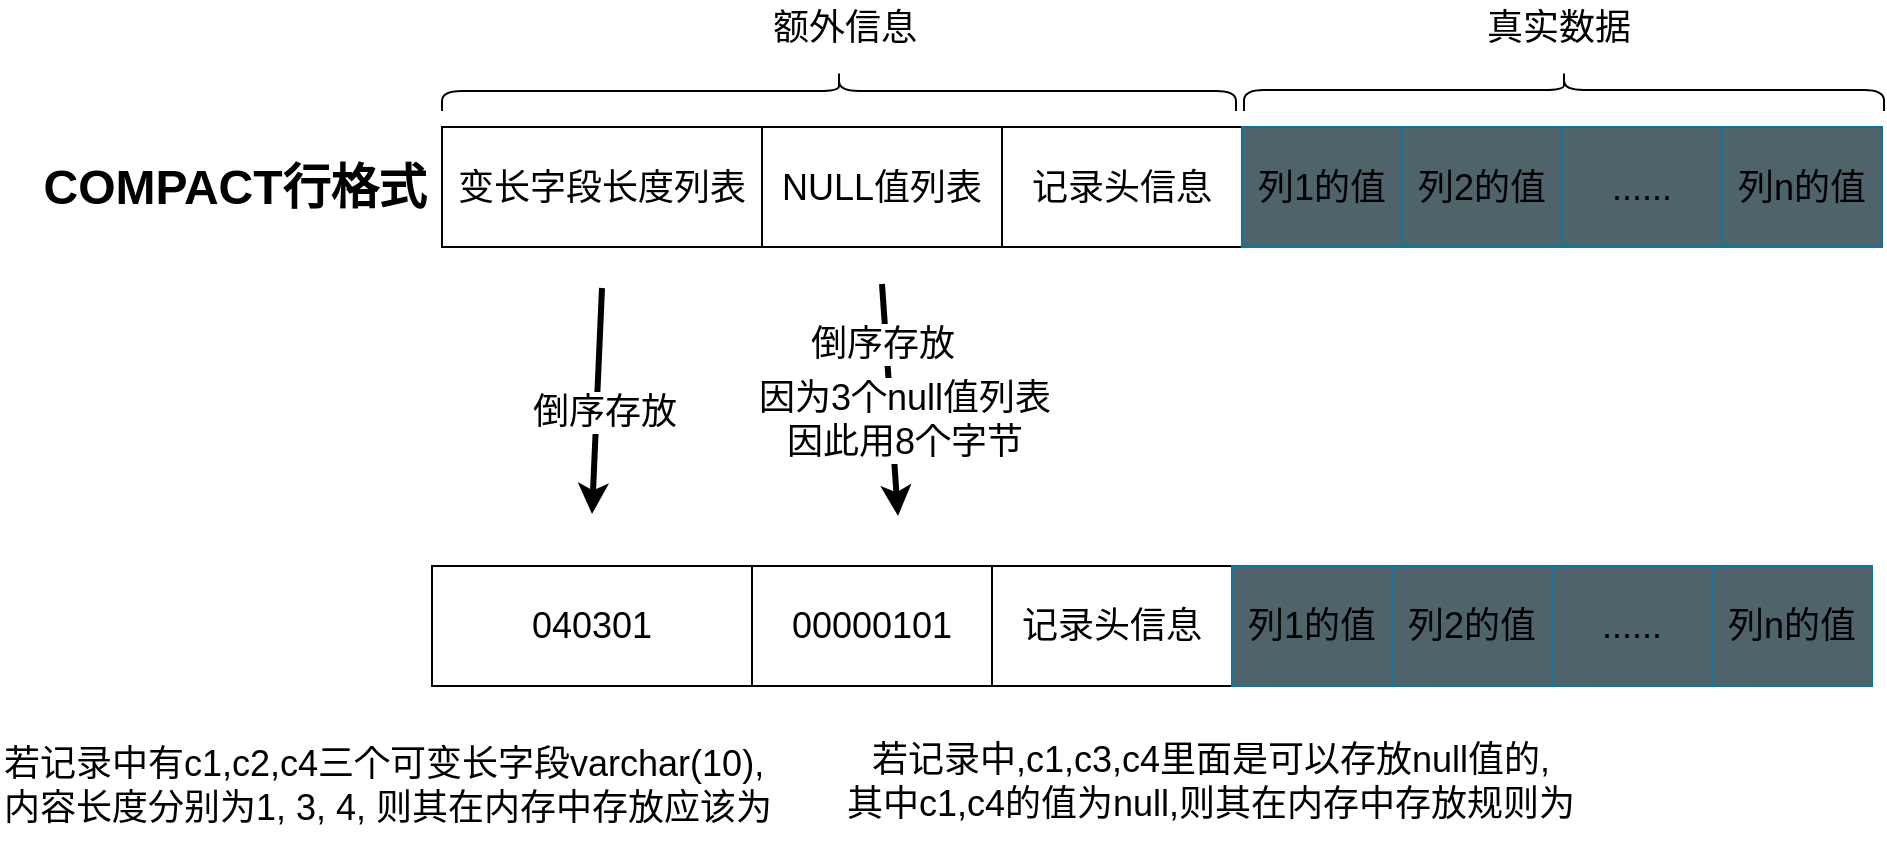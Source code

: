 <mxfile>
    <diagram id="qjpF-3RerdTAbFdqlexr" name="第 1 页">
        <mxGraphModel dx="1188" dy="976" grid="0" gridSize="10" guides="1" tooltips="1" connect="1" arrows="1" fold="1" page="1" pageScale="1" pageWidth="1169" pageHeight="827" background="none" math="0" shadow="0">
            <root>
                <mxCell id="0"/>
                <mxCell id="1" parent="0"/>
                <mxCell id="3" value="&lt;span style=&quot;font-size: 18px&quot;&gt;变长字段长度列表&lt;/span&gt;" style="rounded=0;whiteSpace=wrap;html=1;" vertex="1" parent="1">
                    <mxGeometry x="230" y="258.5" width="160" height="60" as="geometry"/>
                </mxCell>
                <mxCell id="33" style="edgeStyle=none;html=1;fontSize=18;strokeWidth=3;" edge="1" parent="1">
                    <mxGeometry relative="1" as="geometry">
                        <mxPoint x="450" y="337" as="sourcePoint"/>
                        <mxPoint x="458" y="453" as="targetPoint"/>
                    </mxGeometry>
                </mxCell>
                <mxCell id="35" value="因为3个null值列表&lt;br&gt;因此用8个字节" style="edgeLabel;html=1;align=center;verticalAlign=middle;resizable=0;points=[];fontSize=18;" vertex="1" connectable="0" parent="33">
                    <mxGeometry x="0.158" y="-1" relative="1" as="geometry">
                        <mxPoint x="7" as="offset"/>
                    </mxGeometry>
                </mxCell>
                <mxCell id="4" value="&lt;span style=&quot;font-size: 18px&quot;&gt;NULL值列表&lt;/span&gt;" style="rounded=0;whiteSpace=wrap;html=1;" vertex="1" parent="1">
                    <mxGeometry x="390" y="258.5" width="120" height="60" as="geometry"/>
                </mxCell>
                <mxCell id="5" value="&lt;span style=&quot;font-size: 18px&quot;&gt;记录头信息&lt;/span&gt;" style="rounded=0;whiteSpace=wrap;html=1;" vertex="1" parent="1">
                    <mxGeometry x="510" y="258.5" width="120" height="60" as="geometry"/>
                </mxCell>
                <mxCell id="6" value="&lt;span style=&quot;font-size: 18px&quot;&gt;......&lt;/span&gt;" style="rounded=0;whiteSpace=wrap;html=1;fillColor=#4F636B;strokeColor=#10739e;" vertex="1" parent="1">
                    <mxGeometry x="790" y="258.5" width="80" height="60" as="geometry"/>
                </mxCell>
                <mxCell id="7" value="&lt;span style=&quot;font-size: 18px&quot;&gt;列1的值&lt;/span&gt;" style="rounded=0;whiteSpace=wrap;html=1;fillColor=#4F636B;strokeColor=#10739e;" vertex="1" parent="1">
                    <mxGeometry x="630" y="258.5" width="80" height="60" as="geometry"/>
                </mxCell>
                <mxCell id="8" value="&lt;span style=&quot;font-size: 18px&quot;&gt;列2的值&lt;/span&gt;" style="rounded=0;whiteSpace=wrap;html=1;fillColor=#4F636B;strokeColor=#10739e;" vertex="1" parent="1">
                    <mxGeometry x="710" y="258.5" width="80" height="60" as="geometry"/>
                </mxCell>
                <mxCell id="10" value="&lt;span style=&quot;font-size: 18px&quot;&gt;列n的值&lt;/span&gt;" style="rounded=0;whiteSpace=wrap;html=1;fillColor=#4F636B;strokeColor=#10739e;" vertex="1" parent="1">
                    <mxGeometry x="870" y="258.5" width="80" height="60" as="geometry"/>
                </mxCell>
                <mxCell id="13" value="" style="shape=curlyBracket;whiteSpace=wrap;html=1;rounded=1;fontSize=18;fillColor=#4F636B;rotation=90;" vertex="1" parent="1">
                    <mxGeometry x="418.5" y="42" width="20" height="397" as="geometry"/>
                </mxCell>
                <mxCell id="14" value="" style="shape=curlyBracket;whiteSpace=wrap;html=1;rounded=1;fontSize=18;fillColor=#4F636B;rotation=90;size=0.475;" vertex="1" parent="1">
                    <mxGeometry x="781" y="80.5" width="20" height="320" as="geometry"/>
                </mxCell>
                <mxCell id="16" value="额外信息" style="text;html=1;align=center;verticalAlign=middle;resizable=0;points=[];autosize=1;strokeColor=none;fillColor=none;fontSize=18;" vertex="1" parent="1">
                    <mxGeometry x="390" y="195.5" width="82" height="26" as="geometry"/>
                </mxCell>
                <mxCell id="17" value="真实数据" style="text;html=1;align=center;verticalAlign=middle;resizable=0;points=[];autosize=1;strokeColor=none;fillColor=none;fontSize=18;" vertex="1" parent="1">
                    <mxGeometry x="747" y="195.5" width="82" height="26" as="geometry"/>
                </mxCell>
                <mxCell id="18" value="COMPACT行格式" style="text;strokeColor=none;fillColor=none;html=1;fontSize=24;fontStyle=1;verticalAlign=middle;align=center;" vertex="1" parent="1">
                    <mxGeometry x="76" y="268.5" width="100" height="40" as="geometry"/>
                </mxCell>
                <mxCell id="21" value="若记录中有c1,c2,c4三个可变长字段varchar(10),&lt;br&gt;内容长度分别为1, 3, 4, 则其在内存中存放应该为" style="text;html=1;strokeColor=none;fillColor=none;align=left;verticalAlign=middle;whiteSpace=wrap;rounded=0;fontSize=18;" vertex="1" parent="1">
                    <mxGeometry x="9" y="559" width="403" height="57" as="geometry"/>
                </mxCell>
                <mxCell id="22" value="" style="endArrow=classic;html=1;fontSize=18;strokeWidth=3;" edge="1" parent="1">
                    <mxGeometry width="50" height="50" relative="1" as="geometry">
                        <mxPoint x="310" y="339" as="sourcePoint"/>
                        <mxPoint x="305" y="452" as="targetPoint"/>
                    </mxGeometry>
                </mxCell>
                <mxCell id="23" value="倒序存放" style="edgeLabel;html=1;align=center;verticalAlign=middle;resizable=0;points=[];fontSize=18;" vertex="1" connectable="0" parent="22">
                    <mxGeometry x="-0.36" y="2" relative="1" as="geometry">
                        <mxPoint y="26" as="offset"/>
                    </mxGeometry>
                </mxCell>
                <mxCell id="25" value="若记录中,c1,c3,c4里面是可以存放null值的,&lt;br&gt;其中c1,c4的值为null,则其在内存中存放规则为" style="text;html=1;align=center;verticalAlign=middle;resizable=0;points=[];autosize=1;strokeColor=none;fillColor=none;fontSize=18;" vertex="1" parent="1">
                    <mxGeometry x="427" y="562" width="374" height="47" as="geometry"/>
                </mxCell>
                <mxCell id="26" value="&lt;span style=&quot;font-size: 18px&quot;&gt;040301&lt;/span&gt;" style="rounded=0;whiteSpace=wrap;html=1;" vertex="1" parent="1">
                    <mxGeometry x="225" y="478" width="160" height="60" as="geometry"/>
                </mxCell>
                <mxCell id="27" value="&lt;span style=&quot;font-size: 18px&quot;&gt;00000101&lt;/span&gt;" style="rounded=0;whiteSpace=wrap;html=1;" vertex="1" parent="1">
                    <mxGeometry x="385" y="478" width="120" height="60" as="geometry"/>
                </mxCell>
                <mxCell id="28" value="&lt;span style=&quot;font-size: 18px&quot;&gt;记录头信息&lt;/span&gt;" style="rounded=0;whiteSpace=wrap;html=1;" vertex="1" parent="1">
                    <mxGeometry x="505" y="478" width="120" height="60" as="geometry"/>
                </mxCell>
                <mxCell id="29" value="&lt;span style=&quot;font-size: 18px&quot;&gt;......&lt;/span&gt;" style="rounded=0;whiteSpace=wrap;html=1;fillColor=#4F636B;strokeColor=#10739e;" vertex="1" parent="1">
                    <mxGeometry x="785" y="478" width="80" height="60" as="geometry"/>
                </mxCell>
                <mxCell id="30" value="&lt;span style=&quot;font-size: 18px&quot;&gt;列1的值&lt;/span&gt;" style="rounded=0;whiteSpace=wrap;html=1;fillColor=#4F636B;strokeColor=#10739e;" vertex="1" parent="1">
                    <mxGeometry x="625" y="478" width="80" height="60" as="geometry"/>
                </mxCell>
                <mxCell id="31" value="&lt;span style=&quot;font-size: 18px&quot;&gt;列2的值&lt;/span&gt;" style="rounded=0;whiteSpace=wrap;html=1;fillColor=#4F636B;strokeColor=#10739e;" vertex="1" parent="1">
                    <mxGeometry x="705" y="478" width="80" height="60" as="geometry"/>
                </mxCell>
                <mxCell id="32" value="&lt;span style=&quot;font-size: 18px&quot;&gt;列n的值&lt;/span&gt;" style="rounded=0;whiteSpace=wrap;html=1;fillColor=#4F636B;strokeColor=#10739e;" vertex="1" parent="1">
                    <mxGeometry x="865" y="478" width="80" height="60" as="geometry"/>
                </mxCell>
                <mxCell id="34" value="倒序存放" style="edgeLabel;html=1;align=center;verticalAlign=middle;resizable=0;points=[];fontSize=18;" vertex="1" connectable="0" parent="1">
                    <mxGeometry x="450.001" y="366.998" as="geometry"/>
                </mxCell>
            </root>
        </mxGraphModel>
    </diagram>
</mxfile>